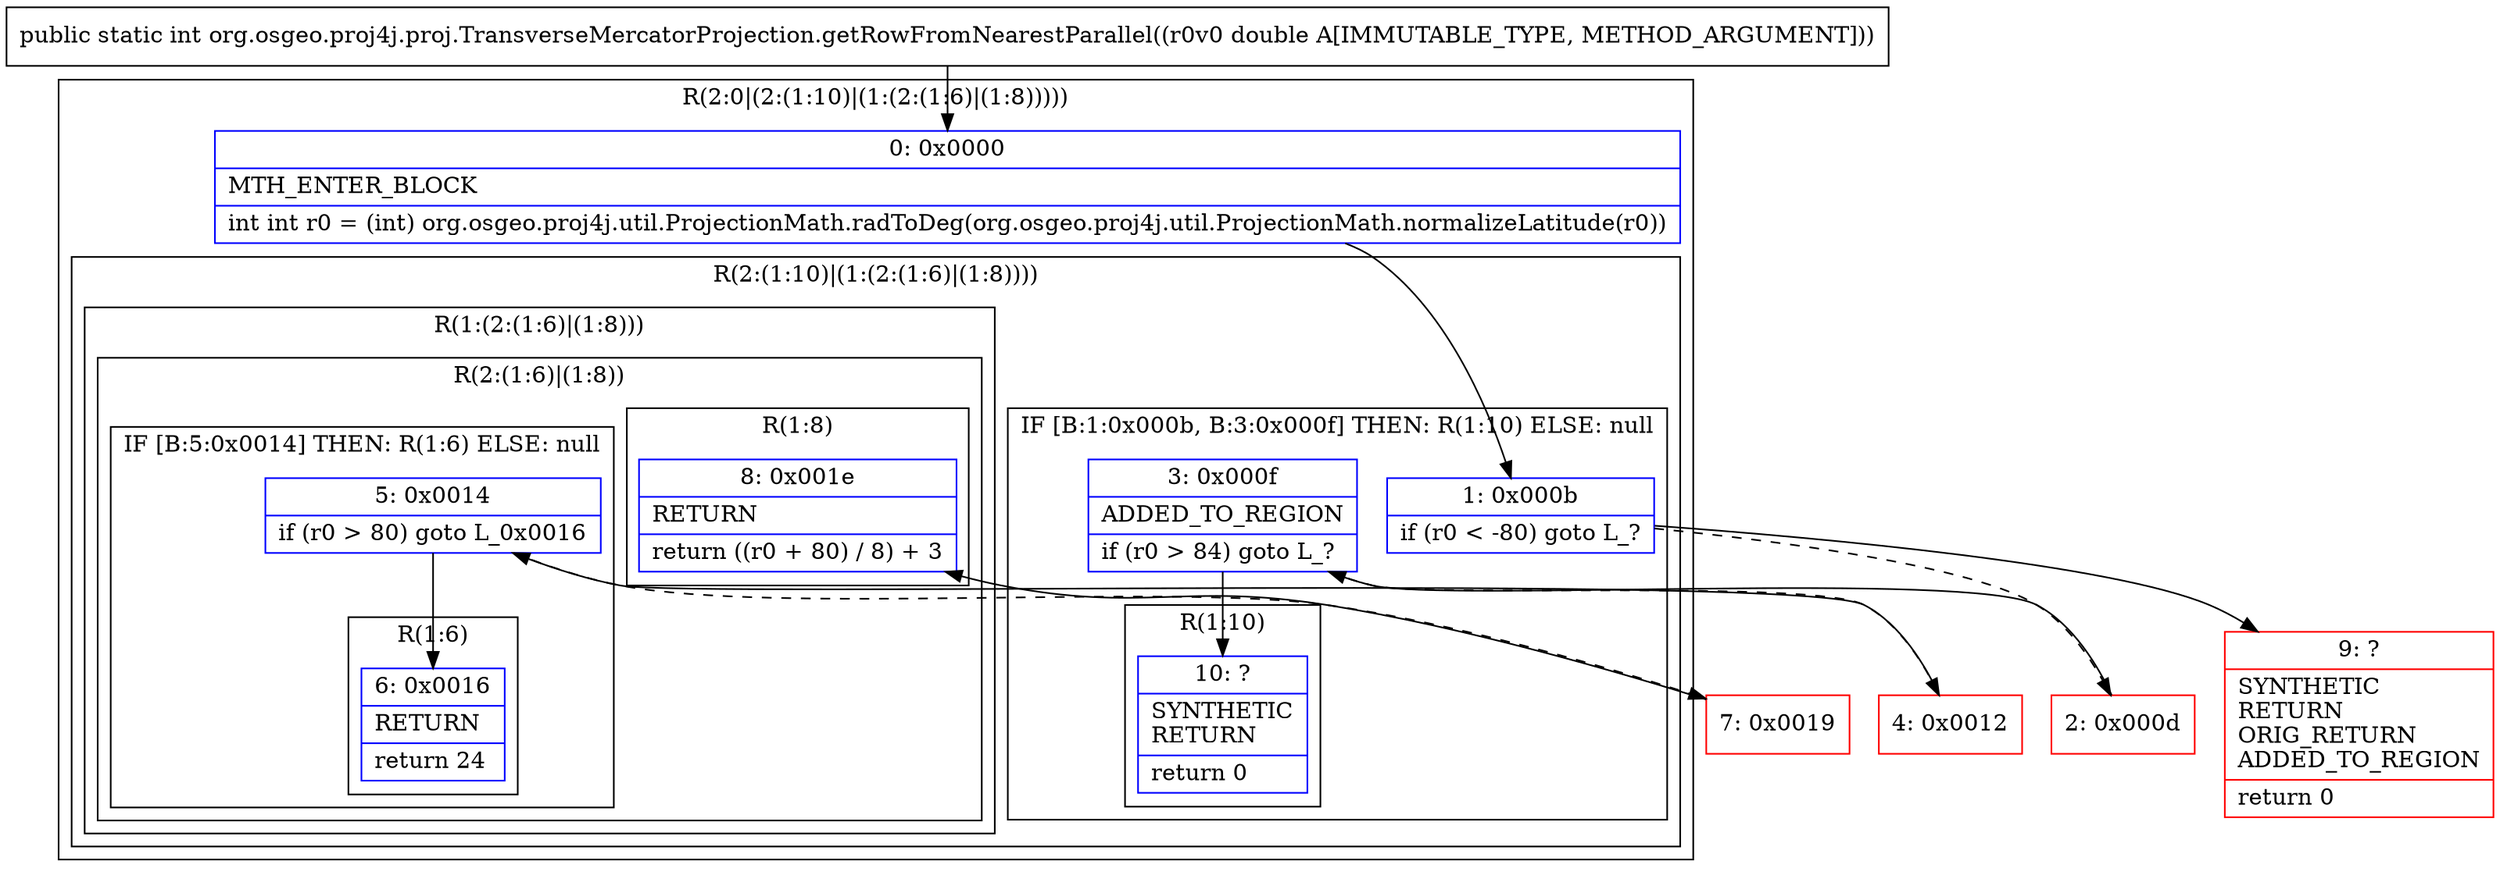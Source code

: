 digraph "CFG fororg.osgeo.proj4j.proj.TransverseMercatorProjection.getRowFromNearestParallel(D)I" {
subgraph cluster_Region_1201913852 {
label = "R(2:0|(2:(1:10)|(1:(2:(1:6)|(1:8)))))";
node [shape=record,color=blue];
Node_0 [shape=record,label="{0\:\ 0x0000|MTH_ENTER_BLOCK\l|int int r0 = (int) org.osgeo.proj4j.util.ProjectionMath.radToDeg(org.osgeo.proj4j.util.ProjectionMath.normalizeLatitude(r0))\l}"];
subgraph cluster_Region_225071534 {
label = "R(2:(1:10)|(1:(2:(1:6)|(1:8))))";
node [shape=record,color=blue];
subgraph cluster_IfRegion_607847401 {
label = "IF [B:1:0x000b, B:3:0x000f] THEN: R(1:10) ELSE: null";
node [shape=record,color=blue];
Node_1 [shape=record,label="{1\:\ 0x000b|if (r0 \< \-80) goto L_?\l}"];
Node_3 [shape=record,label="{3\:\ 0x000f|ADDED_TO_REGION\l|if (r0 \> 84) goto L_?\l}"];
subgraph cluster_Region_1157085264 {
label = "R(1:10)";
node [shape=record,color=blue];
Node_10 [shape=record,label="{10\:\ ?|SYNTHETIC\lRETURN\l|return 0\l}"];
}
}
subgraph cluster_Region_1578428968 {
label = "R(1:(2:(1:6)|(1:8)))";
node [shape=record,color=blue];
subgraph cluster_Region_41814204 {
label = "R(2:(1:6)|(1:8))";
node [shape=record,color=blue];
subgraph cluster_IfRegion_1238770610 {
label = "IF [B:5:0x0014] THEN: R(1:6) ELSE: null";
node [shape=record,color=blue];
Node_5 [shape=record,label="{5\:\ 0x0014|if (r0 \> 80) goto L_0x0016\l}"];
subgraph cluster_Region_1573314172 {
label = "R(1:6)";
node [shape=record,color=blue];
Node_6 [shape=record,label="{6\:\ 0x0016|RETURN\l|return 24\l}"];
}
}
subgraph cluster_Region_1956305076 {
label = "R(1:8)";
node [shape=record,color=blue];
Node_8 [shape=record,label="{8\:\ 0x001e|RETURN\l|return ((r0 + 80) \/ 8) + 3\l}"];
}
}
}
}
}
Node_2 [shape=record,color=red,label="{2\:\ 0x000d}"];
Node_4 [shape=record,color=red,label="{4\:\ 0x0012}"];
Node_7 [shape=record,color=red,label="{7\:\ 0x0019}"];
Node_9 [shape=record,color=red,label="{9\:\ ?|SYNTHETIC\lRETURN\lORIG_RETURN\lADDED_TO_REGION\l|return 0\l}"];
MethodNode[shape=record,label="{public static int org.osgeo.proj4j.proj.TransverseMercatorProjection.getRowFromNearestParallel((r0v0 double A[IMMUTABLE_TYPE, METHOD_ARGUMENT])) }"];
MethodNode -> Node_0;
Node_0 -> Node_1;
Node_1 -> Node_2[style=dashed];
Node_1 -> Node_9;
Node_3 -> Node_4[style=dashed];
Node_3 -> Node_10;
Node_5 -> Node_6;
Node_5 -> Node_7[style=dashed];
Node_2 -> Node_3;
Node_4 -> Node_5;
Node_7 -> Node_8;
}

